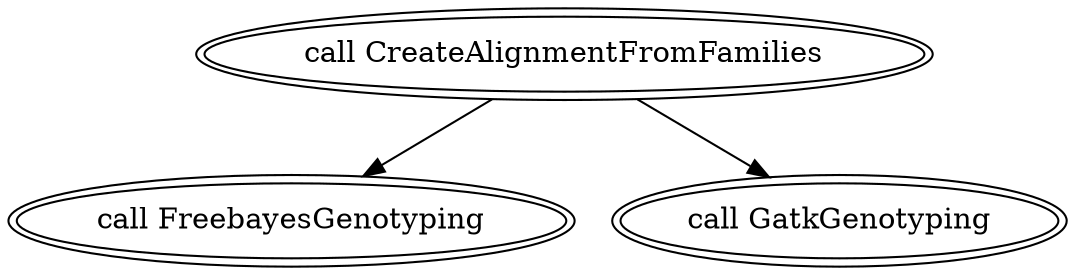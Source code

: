 digraph SNPCalling {
  #rankdir=LR;
  compound=true;

  # Links
  CALL_CreateAlignmentFromFamilies -> CALL_FreebayesGenotyping
  CALL_CreateAlignmentFromFamilies -> CALL_GatkGenotyping

  # Nodes
  CALL_FreebayesGenotyping [label="call FreebayesGenotyping";shape="oval";peripheries=2]
  CALL_GatkGenotyping [label="call GatkGenotyping";shape="oval";peripheries=2]
  CALL_CreateAlignmentFromFamilies [label="call CreateAlignmentFromFamilies";shape="oval";peripheries=2]
}
